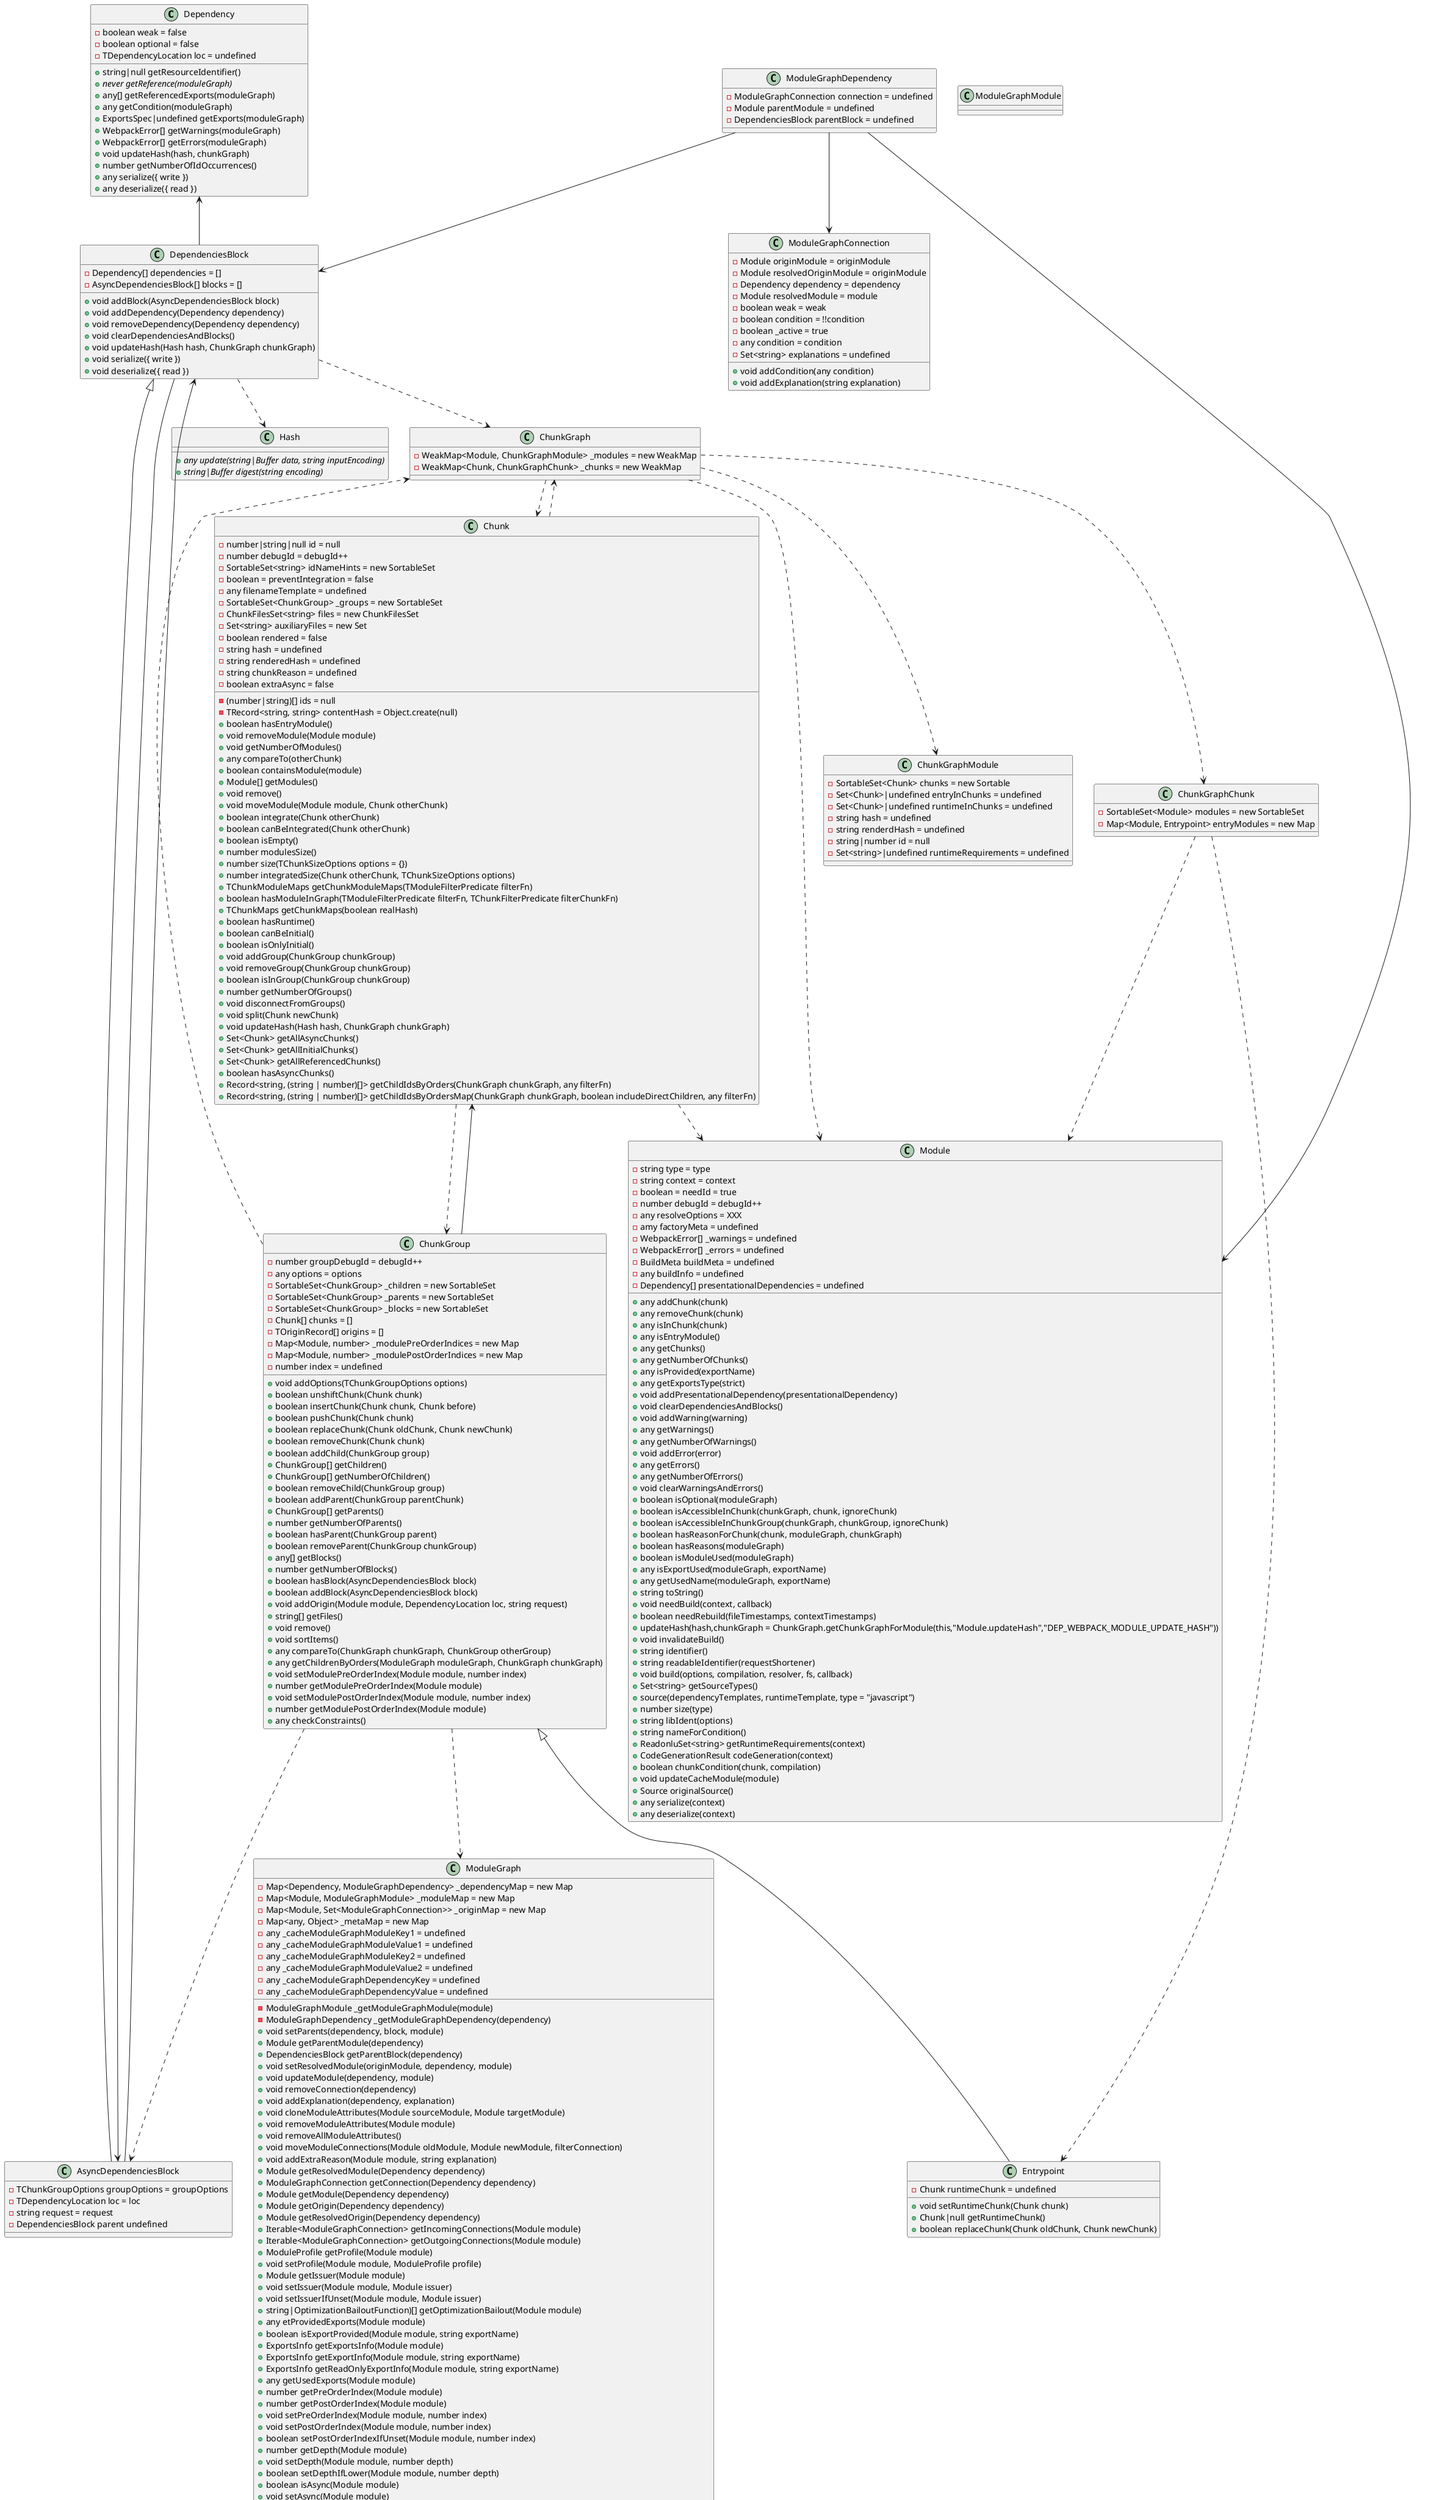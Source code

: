 @startuml Module and Dependency
    class Dependency {
        - boolean weak = false
        - boolean optional = false
        - TDependencyLocation loc = undefined
        + string|null getResourceIdentifier()
        + {abstract} never getReference(moduleGraph)
        + any[] getReferencedExports(moduleGraph)
        + any getCondition(moduleGraph)
        + ExportsSpec|undefined getExports(moduleGraph)
        + WebpackError[] getWarnings(moduleGraph)
        + WebpackError[] getErrors(moduleGraph)
        + void updateHash(hash, chunkGraph)
        + number getNumberOfIdOccurrences()
        + any serialize({ write })
        + any deserialize({ read })
    }
    class Hash {
        + {abstract} any update(string|Buffer data, string inputEncoding)
        + {abstract} string|Buffer digest(string encoding)
    }
    class Chunk {
        - number|string|null id = null
        - (number|string)[] ids = null
        - number debugId = debugId++
        - SortableSet<string> idNameHints = new SortableSet
        - boolean = preventIntegration = false
        - any filenameTemplate = undefined
        - SortableSet<ChunkGroup> _groups = new SortableSet
        - ChunkFilesSet<string> files = new ChunkFilesSet
        - Set<string> auxiliaryFiles = new Set
        - boolean rendered = false
        - string hash = undefined
        - TRecord<string, string> contentHash = Object.create(null)
        - string renderedHash = undefined
        - string chunkReason = undefined
        - boolean extraAsync = false
        + boolean hasEntryModule()
        + void removeModule(Module module)
        + void getNumberOfModules()
        + any compareTo(otherChunk)
        + boolean containsModule(module)
        + Module[] getModules()
        + void remove()
        + void moveModule(Module module, Chunk otherChunk)
        + boolean integrate(Chunk otherChunk)
        + boolean canBeIntegrated(Chunk otherChunk)
        + boolean isEmpty()
        + number modulesSize()
        + number size(TChunkSizeOptions options = {})
        + number integratedSize(Chunk otherChunk, TChunkSizeOptions options)
        + TChunkModuleMaps getChunkModuleMaps(TModuleFilterPredicate filterFn)
        + boolean hasModuleInGraph(TModuleFilterPredicate filterFn, TChunkFilterPredicate filterChunkFn)
        + TChunkMaps getChunkMaps(boolean realHash)
        + boolean hasRuntime()
        + boolean canBeInitial()
        + boolean isOnlyInitial()
        + void addGroup(ChunkGroup chunkGroup)
        + void removeGroup(ChunkGroup chunkGroup)
        + boolean isInGroup(ChunkGroup chunkGroup)
        + number getNumberOfGroups()
        + void disconnectFromGroups()
        + void split(Chunk newChunk)
        + void updateHash(Hash hash, ChunkGraph chunkGraph)
        + Set<Chunk> getAllAsyncChunks()
        + Set<Chunk> getAllInitialChunks()
        + Set<Chunk> getAllReferencedChunks()
        + boolean hasAsyncChunks()
        + Record<string, (string | number)[]> getChildIdsByOrders(ChunkGraph chunkGraph, any filterFn)
        + Record<string, (string | number)[]> getChildIdsByOrdersMap(ChunkGraph chunkGraph, boolean includeDirectChildren, any filterFn)
    }
    class ChunkGraph {
        - WeakMap<Module, ChunkGraphModule> _modules = new WeakMap
        - WeakMap<Chunk, ChunkGraphChunk> _chunks = new WeakMap
    }
    class ChunkGroup {
       - number groupDebugId = debugId++
       - any options = options
       - SortableSet<ChunkGroup> _children = new SortableSet
       - SortableSet<ChunkGroup> _parents = new SortableSet
       - SortableSet<ChunkGroup> _blocks = new SortableSet
       - Chunk[] chunks = []
       - TOriginRecord[] origins = []
       - Map<Module, number> _modulePreOrderIndices = new Map
       - Map<Module, number> _modulePostOrderIndices = new Map
       - number index = undefined
       + void addOptions(TChunkGroupOptions options)
       + boolean unshiftChunk(Chunk chunk)
       + boolean insertChunk(Chunk chunk, Chunk before)
       + boolean pushChunk(Chunk chunk)
       + boolean replaceChunk(Chunk oldChunk, Chunk newChunk)
       + boolean removeChunk(Chunk chunk)
       + boolean addChild(ChunkGroup group)
       + ChunkGroup[] getChildren()
       + ChunkGroup[] getNumberOfChildren()
       + boolean removeChild(ChunkGroup group)
       + boolean addParent(ChunkGroup parentChunk)
       + ChunkGroup[] getParents()
       + number getNumberOfParents()
       + boolean hasParent(ChunkGroup parent)
       + boolean removeParent(ChunkGroup chunkGroup)
       + any[] getBlocks()
       + number getNumberOfBlocks()
       + boolean hasBlock(AsyncDependenciesBlock block)
       + boolean addBlock(AsyncDependenciesBlock block)
       + void addOrigin(Module module, DependencyLocation loc, string request)
       + string[] getFiles()
       + void remove()
       + void sortItems()
       + any compareTo(ChunkGraph chunkGraph, ChunkGroup otherGroup)
       + any getChildrenByOrders(ModuleGraph moduleGraph, ChunkGraph chunkGraph)
       + void setModulePreOrderIndex(Module module, number index)
       + number getModulePreOrderIndex(Module module)
       + void setModulePostOrderIndex(Module module, number index)
       + number getModulePostOrderIndex(Module module)
       + any checkConstraints()
    }
    class ChunkGraphModule {
        - SortableSet<Chunk> chunks = new Sortable
        - Set<Chunk>|undefined entryInChunks = undefined
        - Set<Chunk>|undefined runtimeInChunks = undefined
        - string hash = undefined
        - string renderdHash = undefined
        - string|number id = null
        - Set<string>|undefined runtimeRequirements = undefined
    }
    class ChunkGraphChunk {
        - SortableSet<Module> modules = new SortableSet
        - Map<Module, Entrypoint> entryModules = new Map
    }
    class Entrypoint { 
        - Chunk runtimeChunk = undefined
        + void setRuntimeChunk(Chunk chunk)
        + Chunk|null getRuntimeChunk()
        + boolean replaceChunk(Chunk oldChunk, Chunk newChunk)
    }
    class Module {
        - string type = type
        - string context = context
        - boolean = needId = true
        - number debugId = debugId++
        - any resolveOptions = XXX
        - amy factoryMeta = undefined
        - WebpackError[] _warnings = undefined
        - WebpackError[] _errors = undefined
        - BuildMeta buildMeta = undefined
        - any buildInfo = undefined
        - Dependency[] presentationalDependencies = undefined
        + any addChunk(chunk)
        + any removeChunk(chunk)
        + any isInChunk(chunk)
        + any isEntryModule()
        + any getChunks()
        + any getNumberOfChunks()
        + any isProvided(exportName)
        + any getExportsType(strict)
        + void addPresentationalDependency(presentationalDependency)
        + void clearDependenciesAndBlocks()
        + void addWarning(warning)
        + any getWarnings()
        + any getNumberOfWarnings()
        + void addError(error)
        + any getErrors()
        + any getNumberOfErrors()
        + void clearWarningsAndErrors()
        + boolean isOptional(moduleGraph)
        + boolean isAccessibleInChunk(chunkGraph, chunk, ignoreChunk)
        + boolean isAccessibleInChunkGroup(chunkGraph, chunkGroup, ignoreChunk)
        + boolean hasReasonForChunk(chunk, moduleGraph, chunkGraph)
        + boolean hasReasons(moduleGraph)
        + boolean isModuleUsed(moduleGraph)
        + any isExportUsed(moduleGraph, exportName)
        + any getUsedName(moduleGraph, exportName)
        + string toString()
        + void needBuild(context, callback)
        + boolean needRebuild(fileTimestamps, contextTimestamps)
        + updateHash(hash,chunkGraph = ChunkGraph.getChunkGraphForModule(this,"Module.updateHash","DEP_WEBPACK_MODULE_UPDATE_HASH"))
        + void invalidateBuild()
        + string identifier()
        + string readableIdentifier(requestShortener)
        + void build(options, compilation, resolver, fs, callback)
        + Set<string> getSourceTypes()
        + source(dependencyTemplates, runtimeTemplate, type = "javascript")
        + number size(type)
        + string libIdent(options)
        + string nameForCondition()
        + ReadonluSet<string> getRuntimeRequirements(context)
        + CodeGenerationResult codeGeneration(context)
        + boolean chunkCondition(chunk, compilation)
        + void updateCacheModule(module)
        + Source originalSource()
        + any serialize(context)
        + any deserialize(context)
    }    
    class ModuleGraph {
        - Map<Dependency, ModuleGraphDependency> _dependencyMap = new Map
        - Map<Module, ModuleGraphModule> _moduleMap = new Map
        - Map<Module, Set<ModuleGraphConnection>> _originMap = new Map
        - Map<any, Object> _metaMap = new Map
        - any _cacheModuleGraphModuleKey1 = undefined
        - any _cacheModuleGraphModuleValue1 = undefined
        - any _cacheModuleGraphModuleKey2 = undefined
        - any _cacheModuleGraphModuleValue2 = undefined
        - any _cacheModuleGraphDependencyKey = undefined
        - any _cacheModuleGraphDependencyValue = undefined
        - ModuleGraphModule _getModuleGraphModule(module)
        - ModuleGraphDependency _getModuleGraphDependency(dependency)
        + void setParents(dependency, block, module)
        + Module getParentModule(dependency)
        + DependenciesBlock getParentBlock(dependency)
        + void setResolvedModule(originModule, dependency, module)
        + void updateModule(dependency, module)
        + void removeConnection(dependency)
        + void addExplanation(dependency, explanation)
        + void cloneModuleAttributes(Module sourceModule, Module targetModule)
        + void removeModuleAttributes(Module module)
        + void removeAllModuleAttributes()
        + void moveModuleConnections(Module oldModule, Module newModule, filterConnection)
        + void addExtraReason(Module module, string explanation)
        + Module getResolvedModule(Dependency dependency)
        + ModuleGraphConnection getConnection(Dependency dependency)
        + Module getModule(Dependency dependency)
        + Module getOrigin(Dependency dependency)
        + Module getResolvedOrigin(Dependency dependency)
        + Iterable<ModuleGraphConnection> getIncomingConnections(Module module)
        + Iterable<ModuleGraphConnection> getOutgoingConnections(Module module)
        + ModuleProfile getProfile(Module module)
        + void setProfile(Module module, ModuleProfile profile)
        + Module getIssuer(Module module)
        + void setIssuer(Module module, Module issuer)
        + void setIssuerIfUnset(Module module, Module issuer)
        + string|OptimizationBailoutFunction)[] getOptimizationBailout(Module module)
        + any etProvidedExports(Module module)
        + boolean isExportProvided(Module module, string exportName)
        + ExportsInfo getExportsInfo(Module module)
        + ExportsInfo getExportInfo(Module module, string exportName)
        + ExportsInfo getReadOnlyExportInfo(Module module, string exportName)
        + any getUsedExports(Module module)
        + number getPreOrderIndex(Module module)
        + number getPostOrderIndex(Module module)
        + void setPreOrderIndex(Module module, number index)
        + void setPostOrderIndex(Module module, number index)
        + boolean setPostOrderIndexIfUnset(Module module, number index)
        + number getDepth(Module module)
        + void setDepth(Module module, number depth)
        + boolean setDepthIfLower(Module module, number depth)
        + boolean isAsync(Module module)
        + void setAsync(Module module)
        + Object getMeta(any thing)
        + {static} ModuleGraph getModuleGraphForModule(Module module, string deprecateMessage, string deprecationCode)
        + {static} void getModuleGraphForModule(Module module, ModuleGraph moduleGraph)
    }
    class ModuleGraphModule {

    }
    class ModuleGraphConnection {
       - Module originModule = originModule
       - Module resolvedOriginModule = originModule
       - Dependency dependency = dependency
       - Module resolvedModule = module
       - boolean weak = weak
       - boolean condition = !!condition
       - boolean _active = true
       - any condition = condition
       - Set<string> explanations = undefined
       + void addCondition(any condition)
       + void addExplanation(string explanation)
    }
    class ModuleGraphDependency {
        - ModuleGraphConnection connection = undefined
        - Module parentModule = undefined
        - DependenciesBlock parentBlock = undefined
    } 
    class DependenciesBlock {
        - Dependency[] dependencies = []
        - AsyncDependenciesBlock[] blocks = []
        + void addBlock(AsyncDependenciesBlock block)
        + void addDependency(Dependency dependency)
        + void removeDependency(Dependency dependency)
        + void clearDependenciesAndBlocks()
        + void updateHash(Hash hash, ChunkGraph chunkGraph)
        + void serialize({ write })
        + void deserialize({ read })
    }
    class AsyncDependenciesBlock {
        - TChunkGroupOptions groupOptions = groupOptions
        - TDependencyLocation loc = loc
        - string request = request
        - DependenciesBlock parent undefined
    }
    Dependency <-- DependenciesBlock
    Chunk ..> Module
    Chunk ..> ChunkGraph
    Chunk ..> ChunkGroup
    ChunkGroup --> Chunk
    ChunkGroup ..> AsyncDependenciesBlock
    ChunkGroup ..> ChunkGraph
    ChunkGroup ..> ModuleGraph
    ChunkGroup <|-- Entrypoint
    ChunkGraphChunk ..> Module
    ChunkGraphChunk ..> Entrypoint
    ChunkGraph ..> Module
    ChunkGraph ..> ChunkGraphModule
    ChunkGraph ..> Chunk
    ChunkGraph ..> ChunkGraphChunk
    DependenciesBlock <|-- AsyncDependenciesBlock
    DependenciesBlock --> AsyncDependenciesBlock
    DependenciesBlock ..> Hash
    DependenciesBlock ..> ChunkGraph
    ModuleGraphDependency --> ModuleGraphConnection
    ModuleGraphDependency --> Module
    ModuleGraphDependency --> DependenciesBlock
    AsyncDependenciesBlock --> DependenciesBlock
@enduml